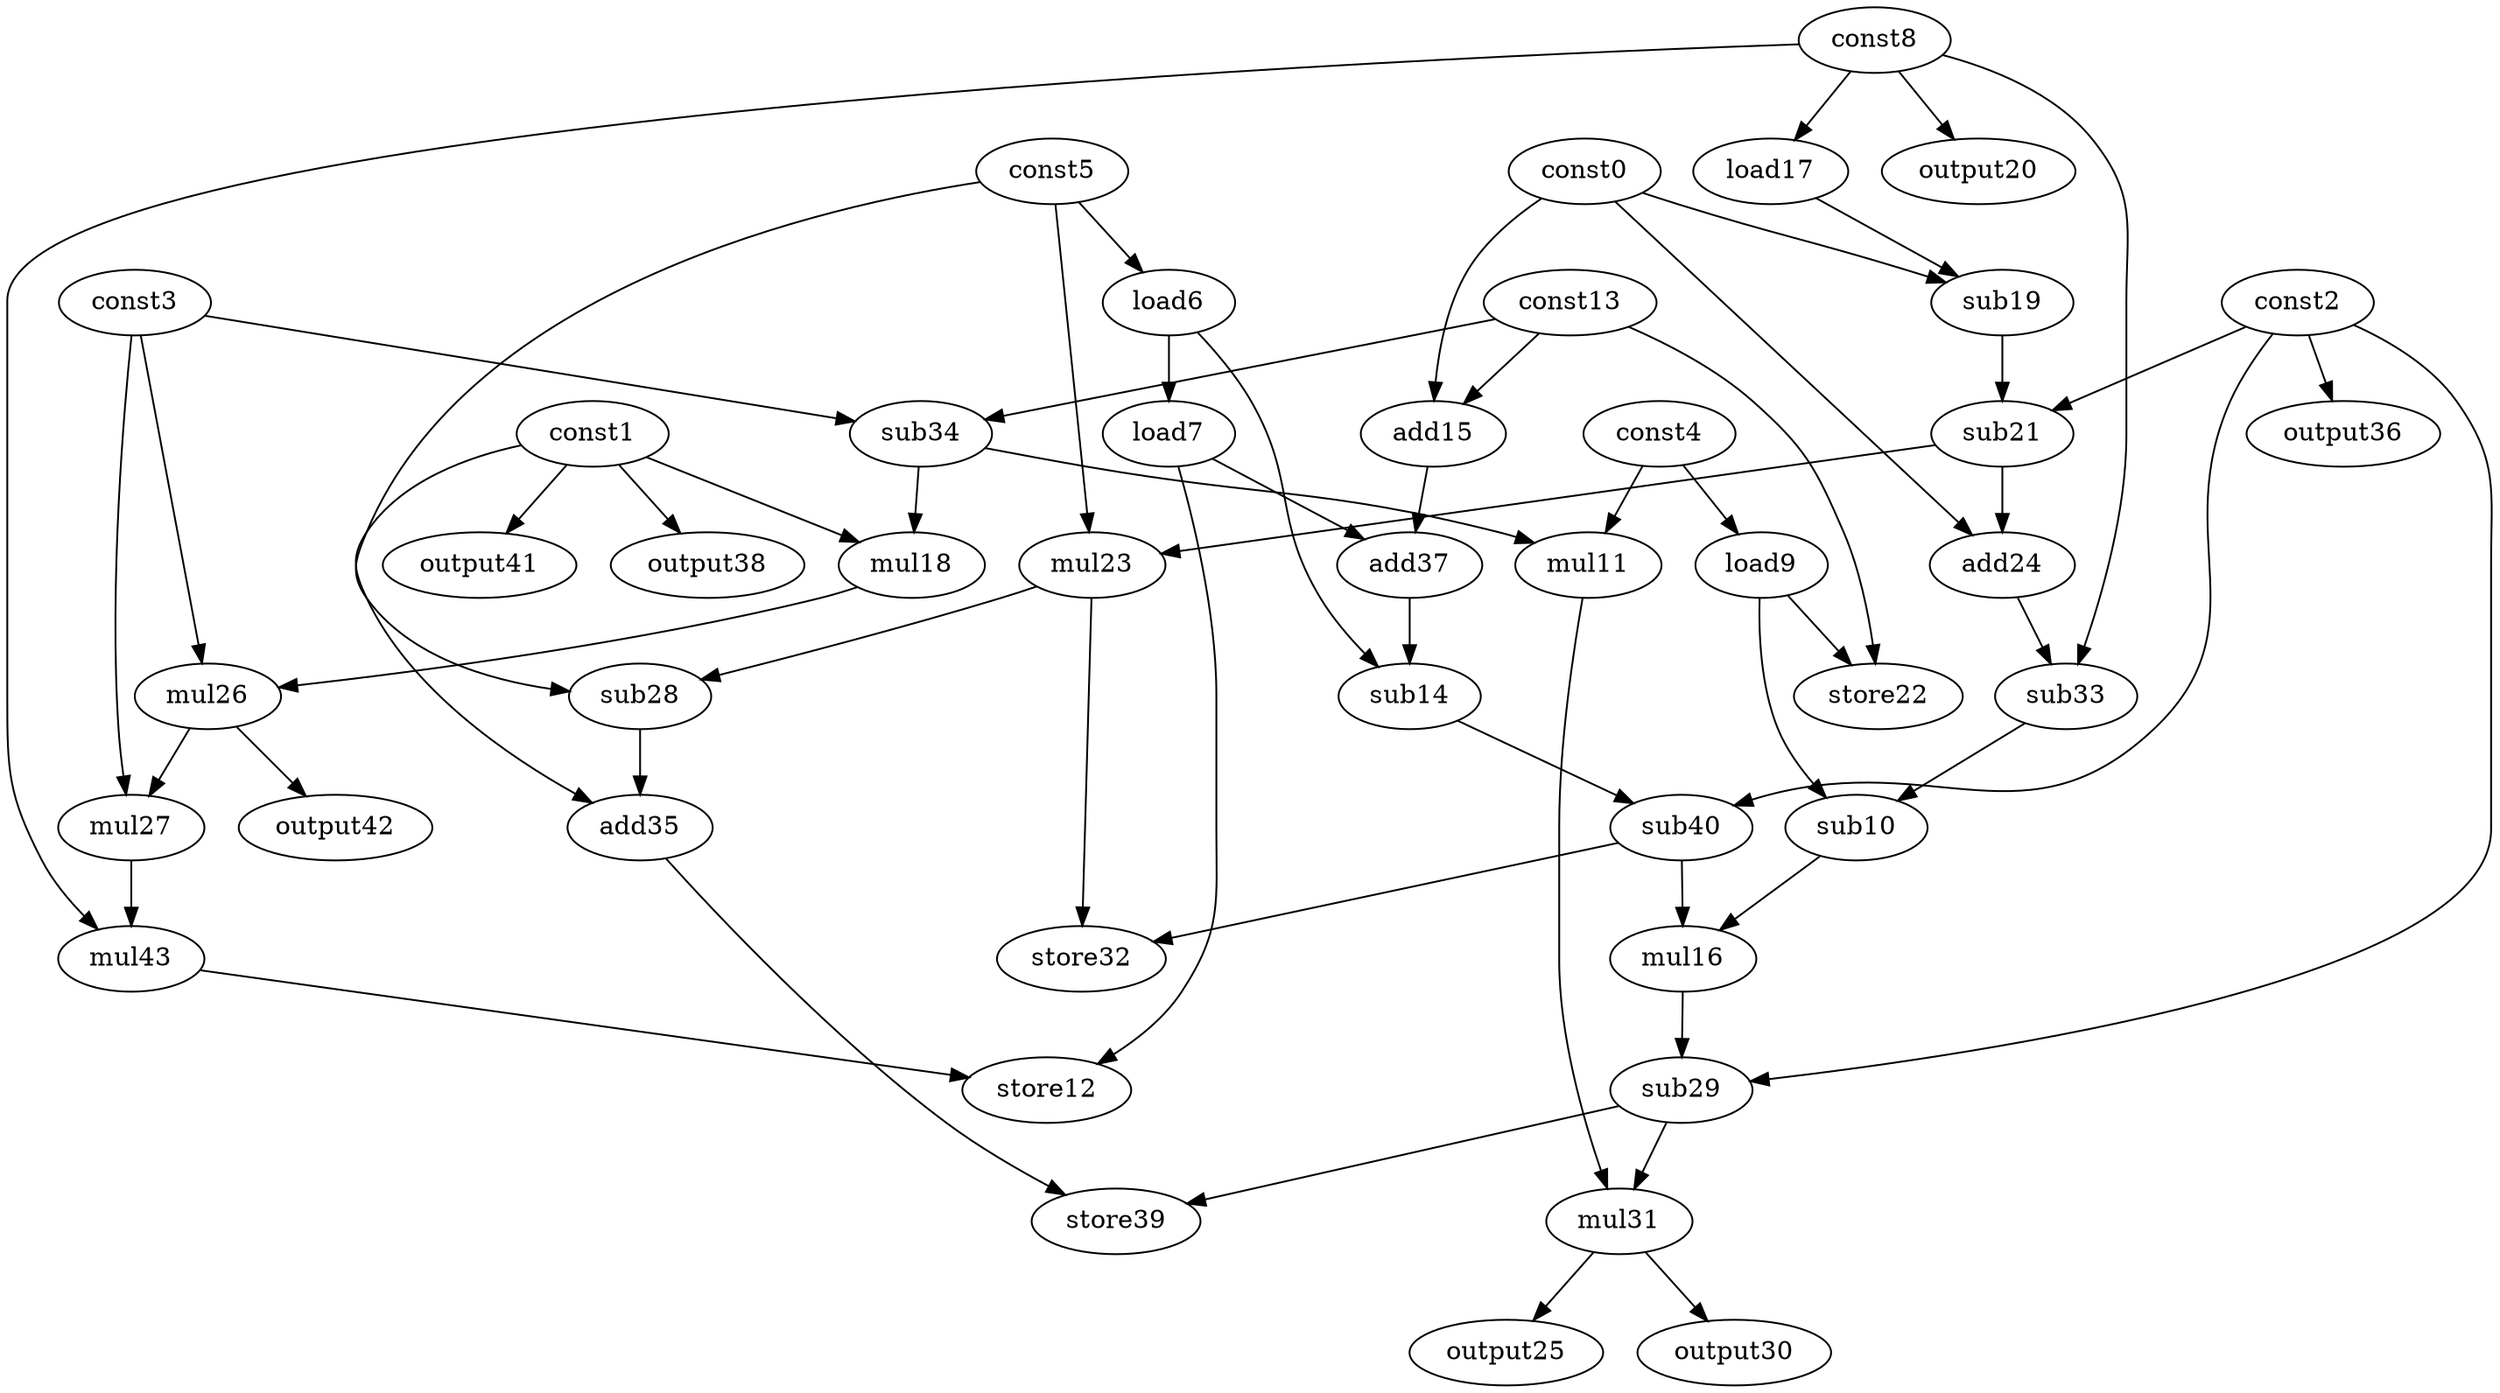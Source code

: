 digraph G { 
const0[opcode=const]; 
const1[opcode=const]; 
const2[opcode=const]; 
const3[opcode=const]; 
const4[opcode=const]; 
const5[opcode=const]; 
load6[opcode=load]; 
load7[opcode=load]; 
const8[opcode=const]; 
load9[opcode=load]; 
sub10[opcode=sub]; 
mul11[opcode=mul]; 
store12[opcode=store]; 
const13[opcode=const]; 
sub14[opcode=sub]; 
add15[opcode=add]; 
mul16[opcode=mul]; 
load17[opcode=load]; 
mul18[opcode=mul]; 
sub19[opcode=sub]; 
output20[opcode=output]; 
sub21[opcode=sub]; 
store22[opcode=store]; 
mul23[opcode=mul]; 
add24[opcode=add]; 
output25[opcode=output]; 
mul26[opcode=mul]; 
mul27[opcode=mul]; 
sub28[opcode=sub]; 
sub29[opcode=sub]; 
output30[opcode=output]; 
mul31[opcode=mul]; 
store32[opcode=store]; 
sub33[opcode=sub]; 
sub34[opcode=sub]; 
add35[opcode=add]; 
output36[opcode=output]; 
add37[opcode=add]; 
output38[opcode=output]; 
store39[opcode=store]; 
sub40[opcode=sub]; 
output41[opcode=output]; 
output42[opcode=output]; 
mul43[opcode=mul]; 
const5->load6[operand=0];
const4->load9[operand=0];
const0->add15[operand=0];
const13->add15[operand=1];
const8->load17[operand=0];
const8->output20[operand=0];
const3->sub34[operand=0];
const13->sub34[operand=1];
const2->output36[operand=0];
const1->output38[operand=0];
const1->output41[operand=0];
load6->load7[operand=0];
sub34->mul11[operand=0];
const4->mul11[operand=1];
const1->mul18[operand=0];
sub34->mul18[operand=1];
const0->sub19[operand=0];
load17->sub19[operand=1];
load9->store22[operand=0];
const13->store22[operand=1];
const2->sub21[operand=0];
sub19->sub21[operand=1];
mul18->mul26[operand=0];
const3->mul26[operand=1];
add15->add37[operand=0];
load7->add37[operand=1];
add37->sub14[operand=0];
load6->sub14[operand=1];
sub21->mul23[operand=0];
const5->mul23[operand=1];
const0->add24[operand=0];
sub21->add24[operand=1];
mul26->mul27[operand=0];
const3->mul27[operand=1];
mul26->output42[operand=0];
const5->sub28[operand=0];
mul23->sub28[operand=1];
const8->sub33[operand=0];
add24->sub33[operand=1];
const2->sub40[operand=0];
sub14->sub40[operand=1];
const8->mul43[operand=0];
mul27->mul43[operand=1];
load9->sub10[operand=0];
sub33->sub10[operand=1];
mul43->store12[operand=0];
load7->store12[operand=1];
sub40->store32[operand=0];
mul23->store32[operand=1];
const1->add35[operand=0];
sub28->add35[operand=1];
sub40->mul16[operand=0];
sub10->mul16[operand=1];
mul16->sub29[operand=0];
const2->sub29[operand=1];
mul11->mul31[operand=0];
sub29->mul31[operand=1];
add35->store39[operand=0];
sub29->store39[operand=1];
mul31->output25[operand=0];
mul31->output30[operand=0];
}
